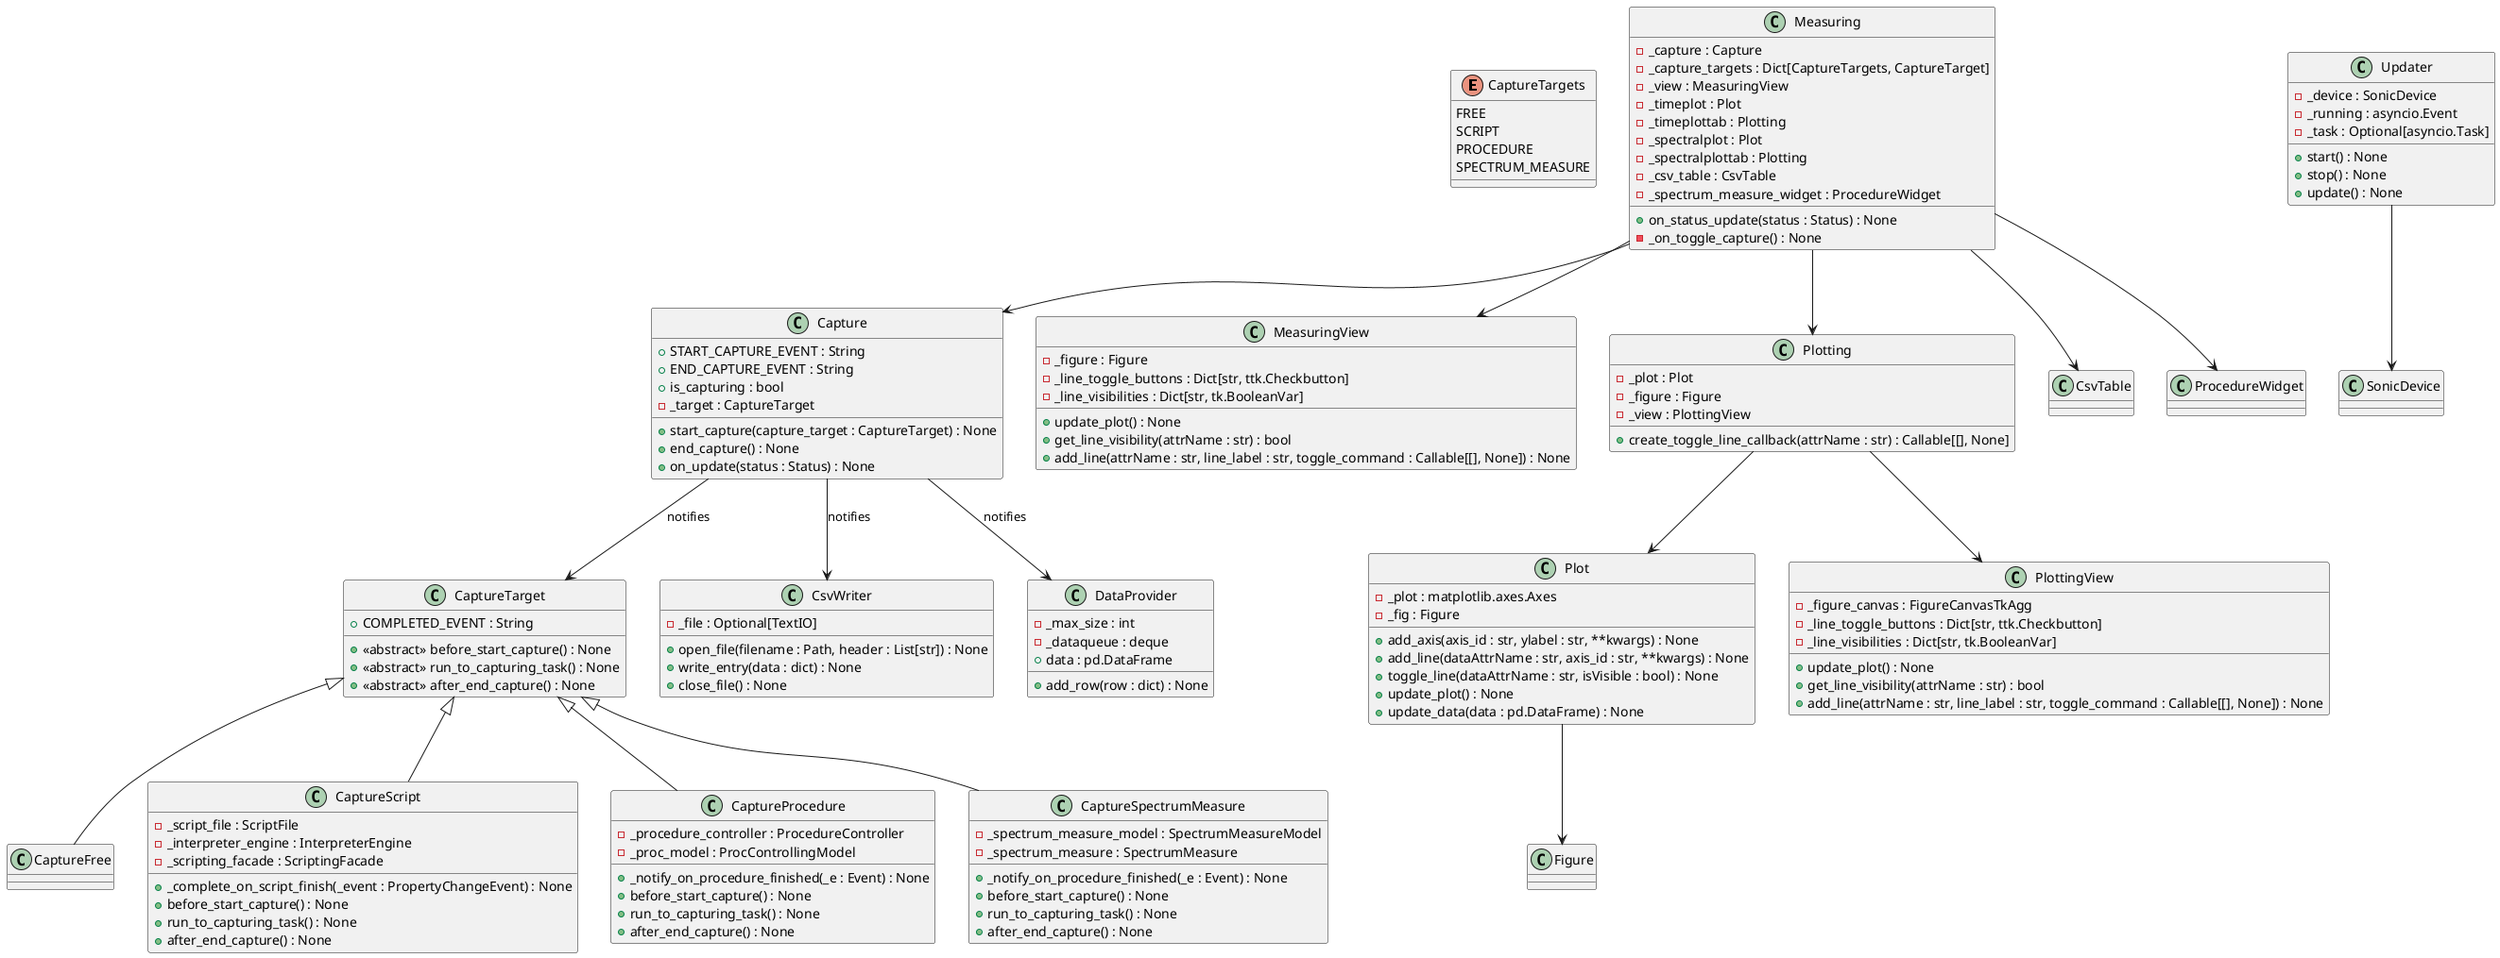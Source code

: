 @startuml Measuring

set separator . 
skinparam classSeparator "."
skinparam packageSeparator "."
top to bottom direction

' Define Enumerations
enum CaptureTargets {
    FREE
    SCRIPT
    PROCEDURE
    SPECTRUM_MEASURE
}

' Define Classes
class CaptureTarget {
    +<<abstract>> before_start_capture() : None
    +<<abstract>> run_to_capturing_task() : None
    +<<abstract>> after_end_capture() : None
    +COMPLETED_EVENT : String
}

class CaptureFree {
}

class CaptureScript {
    -_script_file : ScriptFile
    -_interpreter_engine : InterpreterEngine
    -_scripting_facade : ScriptingFacade
    +_complete_on_script_finish(_event : PropertyChangeEvent) : None
    +before_start_capture() : None
    +run_to_capturing_task() : None
    +after_end_capture() : None
}

class CaptureProcedure {
    -_procedure_controller : ProcedureController
    -_proc_model : ProcControllingModel
    +_notify_on_procedure_finished(_e : Event) : None
    +before_start_capture() : None
    +run_to_capturing_task() : None
    +after_end_capture() : None
}

class CaptureSpectrumMeasure {
    -_spectrum_measure_model : SpectrumMeasureModel
    -_spectrum_measure : SpectrumMeasure
    +_notify_on_procedure_finished(_e : Event) : None
    +before_start_capture() : None
    +run_to_capturing_task() : None
    +after_end_capture() : None
}

class Capture {
    +START_CAPTURE_EVENT : String
    +END_CAPTURE_EVENT : String
    +is_capturing : bool
    +start_capture(capture_target : CaptureTarget) : None
    +end_capture() : None
    +on_update(status : Status) : None
    -_target : CaptureTarget
}

class CsvWriter {
    -_file : Optional[TextIO]
    +open_file(filename : Path, header : List[str]) : None
    +write_entry(data : dict) : None
    +close_file() : None
}

class DataProvider {
    -_max_size : int
    -_dataqueue : deque
    +data : pd.DataFrame
    +add_row(row : dict) : None
}

class Updater {
    -_device : SonicDevice
    -_running : asyncio.Event
    -_task : Optional[asyncio.Task]
    +start() : None
    +stop() : None
    +update() : None
}

class Plot {
    -_plot : matplotlib.axes.Axes
    -_fig : Figure
    +add_axis(axis_id : str, ylabel : str, **kwargs) : None
    +add_line(dataAttrName : str, axis_id : str, **kwargs) : None
    +toggle_line(dataAttrName : str, isVisible : bool) : None
    +update_plot() : None
    +update_data(data : pd.DataFrame) : None
}

class Measuring {
    -_capture : Capture
    -_capture_targets : Dict[CaptureTargets, CaptureTarget]
    -_view : MeasuringView
    -_timeplot : Plot
    -_timeplottab : Plotting
    -_spectralplot : Plot
    -_spectralplottab : Plotting
    -_csv_table : CsvTable
    -_spectrum_measure_widget : ProcedureWidget
    +on_status_update(status : Status) : None
    -_on_toggle_capture() : None
}

class MeasuringView {
    -_figure : Figure
    -_line_toggle_buttons : Dict[str, ttk.Checkbutton]
    -_line_visibilities : Dict[str, tk.BooleanVar]
    +update_plot() : None
    +get_line_visibility(attrName : str) : bool
    +add_line(attrName : str, line_label : str, toggle_command : Callable[[], None]) : None
}

class Plotting {
    -_plot : Plot
    -_figure : Figure
    -_view : PlottingView
    +create_toggle_line_callback(attrName : str) : Callable[[], None]
}

class PlottingView {
    -_figure_canvas : FigureCanvasTkAgg
    -_line_toggle_buttons : Dict[str, ttk.Checkbutton]
    -_line_visibilities : Dict[str, tk.BooleanVar]
    +update_plot() : None
    +get_line_visibility(attrName : str) : bool
    +add_line(attrName : str, line_label : str, toggle_command : Callable[[], None]) : None
}

' Define Relationships
Capture --> DataProvider : notifies
Capture --> CsvWriter : notifies
Capture --> CaptureTarget : notifies
CaptureTarget <|-- CaptureFree
CaptureTarget <|-- CaptureScript
CaptureTarget <|-- CaptureProcedure
CaptureTarget <|-- CaptureSpectrumMeasure

Measuring --> Capture
Measuring --> MeasuringView
Measuring --> Plotting
Measuring --> CsvTable
Measuring --> ProcedureWidget

Plotting --> Plot
Plotting --> PlottingView

Updater --> SonicDevice

Plot --> Figure

@enduml